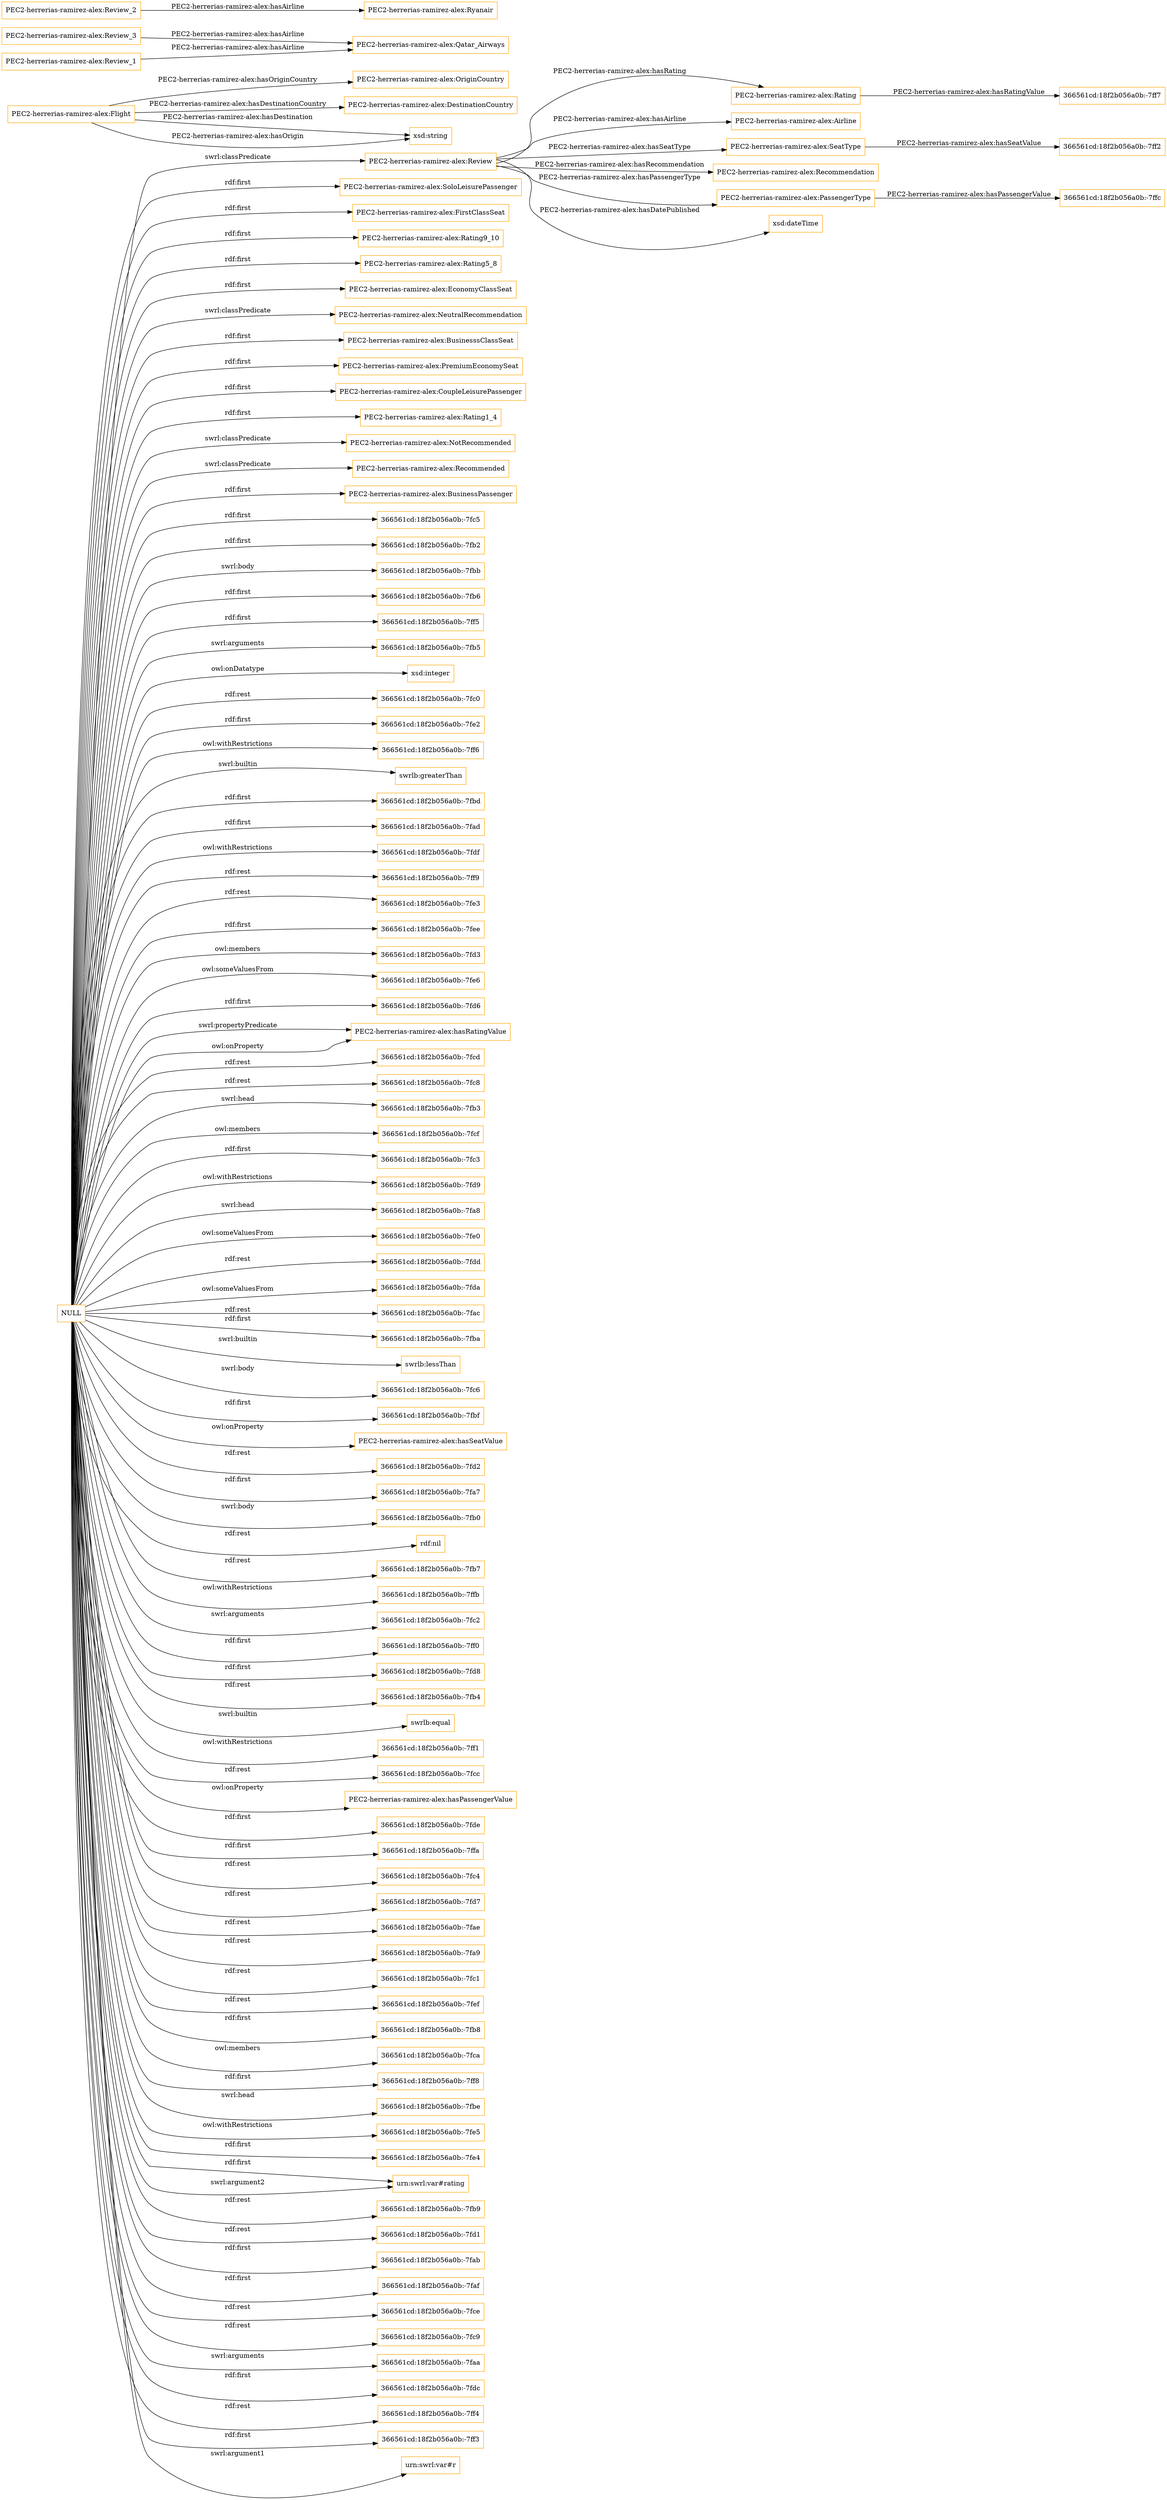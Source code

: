 digraph ar2dtool_diagram { 
rankdir=LR;
size="1501"
node [shape = rectangle, color="orange"]; "PEC2-herrerias-ramirez-alex:Review" "PEC2-herrerias-ramirez-alex:SoloLeisurePassenger" "PEC2-herrerias-ramirez-alex:Flight" "PEC2-herrerias-ramirez-alex:FirstClassSeat" "PEC2-herrerias-ramirez-alex:OriginCountry" "PEC2-herrerias-ramirez-alex:Rating9_10" "PEC2-herrerias-ramirez-alex:Rating5_8" "PEC2-herrerias-ramirez-alex:DestinationCountry" "PEC2-herrerias-ramirez-alex:EconomyClassSeat" "PEC2-herrerias-ramirez-alex:Rating" "PEC2-herrerias-ramirez-alex:Airline" "PEC2-herrerias-ramirez-alex:SeatType" "PEC2-herrerias-ramirez-alex:NeutralRecommendation" "PEC2-herrerias-ramirez-alex:BusinesssClassSeat" "PEC2-herrerias-ramirez-alex:PremiumEconomySeat" "PEC2-herrerias-ramirez-alex:CoupleLeisurePassenger" "PEC2-herrerias-ramirez-alex:Rating1_4" "PEC2-herrerias-ramirez-alex:NotRecommended" "PEC2-herrerias-ramirez-alex:Recommended" "PEC2-herrerias-ramirez-alex:Recommendation" "PEC2-herrerias-ramirez-alex:BusinessPassenger" "PEC2-herrerias-ramirez-alex:PassengerType" ; /*classes style*/
	"NULL" -> "PEC2-herrerias-ramirez-alex:BusinesssClassSeat" [ label = "rdf:first" ];
	"NULL" -> "366561cd:18f2b056a0b:-7fc5" [ label = "rdf:first" ];
	"NULL" -> "366561cd:18f2b056a0b:-7fb2" [ label = "rdf:first" ];
	"NULL" -> "366561cd:18f2b056a0b:-7fbb" [ label = "swrl:body" ];
	"NULL" -> "366561cd:18f2b056a0b:-7fb6" [ label = "rdf:first" ];
	"NULL" -> "366561cd:18f2b056a0b:-7ff5" [ label = "rdf:first" ];
	"NULL" -> "366561cd:18f2b056a0b:-7fb5" [ label = "swrl:arguments" ];
	"NULL" -> "xsd:integer" [ label = "owl:onDatatype" ];
	"NULL" -> "366561cd:18f2b056a0b:-7fc0" [ label = "rdf:rest" ];
	"NULL" -> "366561cd:18f2b056a0b:-7fe2" [ label = "rdf:first" ];
	"NULL" -> "366561cd:18f2b056a0b:-7ff6" [ label = "owl:withRestrictions" ];
	"NULL" -> "swrlb:greaterThan" [ label = "swrl:builtin" ];
	"NULL" -> "366561cd:18f2b056a0b:-7fbd" [ label = "rdf:first" ];
	"NULL" -> "PEC2-herrerias-ramirez-alex:Rating5_8" [ label = "rdf:first" ];
	"NULL" -> "PEC2-herrerias-ramirez-alex:PremiumEconomySeat" [ label = "rdf:first" ];
	"NULL" -> "366561cd:18f2b056a0b:-7fad" [ label = "rdf:first" ];
	"NULL" -> "366561cd:18f2b056a0b:-7fdf" [ label = "owl:withRestrictions" ];
	"NULL" -> "366561cd:18f2b056a0b:-7ff9" [ label = "rdf:rest" ];
	"NULL" -> "366561cd:18f2b056a0b:-7fe3" [ label = "rdf:rest" ];
	"NULL" -> "366561cd:18f2b056a0b:-7fee" [ label = "rdf:first" ];
	"NULL" -> "366561cd:18f2b056a0b:-7fd3" [ label = "owl:members" ];
	"NULL" -> "366561cd:18f2b056a0b:-7fe6" [ label = "owl:someValuesFrom" ];
	"NULL" -> "366561cd:18f2b056a0b:-7fd6" [ label = "rdf:first" ];
	"NULL" -> "PEC2-herrerias-ramirez-alex:hasRatingValue" [ label = "swrl:propertyPredicate" ];
	"NULL" -> "366561cd:18f2b056a0b:-7fcd" [ label = "rdf:rest" ];
	"NULL" -> "366561cd:18f2b056a0b:-7fc8" [ label = "rdf:rest" ];
	"NULL" -> "PEC2-herrerias-ramirez-alex:Rating9_10" [ label = "rdf:first" ];
	"NULL" -> "366561cd:18f2b056a0b:-7fb3" [ label = "swrl:head" ];
	"NULL" -> "366561cd:18f2b056a0b:-7fcf" [ label = "owl:members" ];
	"NULL" -> "366561cd:18f2b056a0b:-7fc3" [ label = "rdf:first" ];
	"NULL" -> "PEC2-herrerias-ramirez-alex:FirstClassSeat" [ label = "rdf:first" ];
	"NULL" -> "366561cd:18f2b056a0b:-7fd9" [ label = "owl:withRestrictions" ];
	"NULL" -> "PEC2-herrerias-ramirez-alex:hasRatingValue" [ label = "owl:onProperty" ];
	"NULL" -> "366561cd:18f2b056a0b:-7fa8" [ label = "swrl:head" ];
	"NULL" -> "366561cd:18f2b056a0b:-7fe0" [ label = "owl:someValuesFrom" ];
	"NULL" -> "366561cd:18f2b056a0b:-7fdd" [ label = "rdf:rest" ];
	"NULL" -> "PEC2-herrerias-ramirez-alex:Review" [ label = "swrl:classPredicate" ];
	"NULL" -> "366561cd:18f2b056a0b:-7fda" [ label = "owl:someValuesFrom" ];
	"NULL" -> "366561cd:18f2b056a0b:-7fac" [ label = "rdf:rest" ];
	"NULL" -> "366561cd:18f2b056a0b:-7fba" [ label = "rdf:first" ];
	"NULL" -> "swrlb:lessThan" [ label = "swrl:builtin" ];
	"NULL" -> "366561cd:18f2b056a0b:-7fc6" [ label = "swrl:body" ];
	"NULL" -> "366561cd:18f2b056a0b:-7fbf" [ label = "rdf:first" ];
	"NULL" -> "PEC2-herrerias-ramirez-alex:Rating1_4" [ label = "rdf:first" ];
	"NULL" -> "PEC2-herrerias-ramirez-alex:hasSeatValue" [ label = "owl:onProperty" ];
	"NULL" -> "366561cd:18f2b056a0b:-7fd2" [ label = "rdf:rest" ];
	"NULL" -> "366561cd:18f2b056a0b:-7fa7" [ label = "rdf:first" ];
	"NULL" -> "366561cd:18f2b056a0b:-7fb0" [ label = "swrl:body" ];
	"NULL" -> "rdf:nil" [ label = "rdf:rest" ];
	"NULL" -> "366561cd:18f2b056a0b:-7fb7" [ label = "rdf:rest" ];
	"NULL" -> "366561cd:18f2b056a0b:-7ffb" [ label = "owl:withRestrictions" ];
	"NULL" -> "366561cd:18f2b056a0b:-7fc2" [ label = "swrl:arguments" ];
	"NULL" -> "366561cd:18f2b056a0b:-7ff0" [ label = "rdf:first" ];
	"NULL" -> "PEC2-herrerias-ramirez-alex:BusinessPassenger" [ label = "rdf:first" ];
	"NULL" -> "366561cd:18f2b056a0b:-7fd8" [ label = "rdf:first" ];
	"NULL" -> "366561cd:18f2b056a0b:-7fb4" [ label = "rdf:rest" ];
	"NULL" -> "PEC2-herrerias-ramirez-alex:NeutralRecommendation" [ label = "swrl:classPredicate" ];
	"NULL" -> "swrlb:equal" [ label = "swrl:builtin" ];
	"NULL" -> "366561cd:18f2b056a0b:-7ff1" [ label = "owl:withRestrictions" ];
	"NULL" -> "366561cd:18f2b056a0b:-7fcc" [ label = "rdf:rest" ];
	"NULL" -> "PEC2-herrerias-ramirez-alex:hasPassengerValue" [ label = "owl:onProperty" ];
	"NULL" -> "PEC2-herrerias-ramirez-alex:SoloLeisurePassenger" [ label = "rdf:first" ];
	"NULL" -> "366561cd:18f2b056a0b:-7fde" [ label = "rdf:first" ];
	"NULL" -> "366561cd:18f2b056a0b:-7ffa" [ label = "rdf:first" ];
	"NULL" -> "366561cd:18f2b056a0b:-7fc4" [ label = "rdf:rest" ];
	"NULL" -> "PEC2-herrerias-ramirez-alex:CoupleLeisurePassenger" [ label = "rdf:first" ];
	"NULL" -> "366561cd:18f2b056a0b:-7fd7" [ label = "rdf:rest" ];
	"NULL" -> "PEC2-herrerias-ramirez-alex:NotRecommended" [ label = "swrl:classPredicate" ];
	"NULL" -> "366561cd:18f2b056a0b:-7fae" [ label = "rdf:rest" ];
	"NULL" -> "366561cd:18f2b056a0b:-7fa9" [ label = "rdf:rest" ];
	"NULL" -> "366561cd:18f2b056a0b:-7fc1" [ label = "rdf:rest" ];
	"NULL" -> "366561cd:18f2b056a0b:-7fef" [ label = "rdf:rest" ];
	"NULL" -> "366561cd:18f2b056a0b:-7fb8" [ label = "rdf:first" ];
	"NULL" -> "366561cd:18f2b056a0b:-7fca" [ label = "owl:members" ];
	"NULL" -> "366561cd:18f2b056a0b:-7ff8" [ label = "rdf:first" ];
	"NULL" -> "366561cd:18f2b056a0b:-7fbe" [ label = "swrl:head" ];
	"NULL" -> "366561cd:18f2b056a0b:-7fe5" [ label = "owl:withRestrictions" ];
	"NULL" -> "366561cd:18f2b056a0b:-7fe4" [ label = "rdf:first" ];
	"NULL" -> "urn:swrl:var#rating" [ label = "rdf:first" ];
	"NULL" -> "366561cd:18f2b056a0b:-7fb9" [ label = "rdf:rest" ];
	"NULL" -> "366561cd:18f2b056a0b:-7fd1" [ label = "rdf:rest" ];
	"NULL" -> "urn:swrl:var#rating" [ label = "swrl:argument2" ];
	"NULL" -> "366561cd:18f2b056a0b:-7fab" [ label = "rdf:first" ];
	"NULL" -> "366561cd:18f2b056a0b:-7faf" [ label = "rdf:first" ];
	"NULL" -> "PEC2-herrerias-ramirez-alex:EconomyClassSeat" [ label = "rdf:first" ];
	"NULL" -> "366561cd:18f2b056a0b:-7fce" [ label = "rdf:rest" ];
	"NULL" -> "366561cd:18f2b056a0b:-7fc9" [ label = "rdf:rest" ];
	"NULL" -> "PEC2-herrerias-ramirez-alex:Recommended" [ label = "swrl:classPredicate" ];
	"NULL" -> "366561cd:18f2b056a0b:-7faa" [ label = "swrl:arguments" ];
	"NULL" -> "366561cd:18f2b056a0b:-7fdc" [ label = "rdf:first" ];
	"NULL" -> "366561cd:18f2b056a0b:-7ff4" [ label = "rdf:rest" ];
	"NULL" -> "366561cd:18f2b056a0b:-7ff3" [ label = "rdf:first" ];
	"NULL" -> "urn:swrl:var#r" [ label = "swrl:argument1" ];
	"PEC2-herrerias-ramirez-alex:Review_3" -> "PEC2-herrerias-ramirez-alex:Qatar_Airways" [ label = "PEC2-herrerias-ramirez-alex:hasAirline" ];
	"PEC2-herrerias-ramirez-alex:Review_2" -> "PEC2-herrerias-ramirez-alex:Ryanair" [ label = "PEC2-herrerias-ramirez-alex:hasAirline" ];
	"PEC2-herrerias-ramirez-alex:Review_1" -> "PEC2-herrerias-ramirez-alex:Qatar_Airways" [ label = "PEC2-herrerias-ramirez-alex:hasAirline" ];
	"PEC2-herrerias-ramirez-alex:Review" -> "xsd:dateTime" [ label = "PEC2-herrerias-ramirez-alex:hasDatePublished" ];
	"PEC2-herrerias-ramirez-alex:Review" -> "PEC2-herrerias-ramirez-alex:Rating" [ label = "PEC2-herrerias-ramirez-alex:hasRating" ];
	"PEC2-herrerias-ramirez-alex:Review" -> "PEC2-herrerias-ramirez-alex:Recommendation" [ label = "PEC2-herrerias-ramirez-alex:hasRecommendation" ];
	"PEC2-herrerias-ramirez-alex:Rating" -> "366561cd:18f2b056a0b:-7ff7" [ label = "PEC2-herrerias-ramirez-alex:hasRatingValue" ];
	"PEC2-herrerias-ramirez-alex:Review" -> "PEC2-herrerias-ramirez-alex:PassengerType" [ label = "PEC2-herrerias-ramirez-alex:hasPassengerType" ];
	"PEC2-herrerias-ramirez-alex:Review" -> "PEC2-herrerias-ramirez-alex:Airline" [ label = "PEC2-herrerias-ramirez-alex:hasAirline" ];
	"PEC2-herrerias-ramirez-alex:Flight" -> "PEC2-herrerias-ramirez-alex:OriginCountry" [ label = "PEC2-herrerias-ramirez-alex:hasOriginCountry" ];
	"PEC2-herrerias-ramirez-alex:PassengerType" -> "366561cd:18f2b056a0b:-7ffc" [ label = "PEC2-herrerias-ramirez-alex:hasPassengerValue" ];
	"PEC2-herrerias-ramirez-alex:Flight" -> "xsd:string" [ label = "PEC2-herrerias-ramirez-alex:hasDestination" ];
	"PEC2-herrerias-ramirez-alex:Review" -> "PEC2-herrerias-ramirez-alex:SeatType" [ label = "PEC2-herrerias-ramirez-alex:hasSeatType" ];
	"PEC2-herrerias-ramirez-alex:Flight" -> "PEC2-herrerias-ramirez-alex:DestinationCountry" [ label = "PEC2-herrerias-ramirez-alex:hasDestinationCountry" ];
	"PEC2-herrerias-ramirez-alex:SeatType" -> "366561cd:18f2b056a0b:-7ff2" [ label = "PEC2-herrerias-ramirez-alex:hasSeatValue" ];
	"PEC2-herrerias-ramirez-alex:Flight" -> "xsd:string" [ label = "PEC2-herrerias-ramirez-alex:hasOrigin" ];

}
